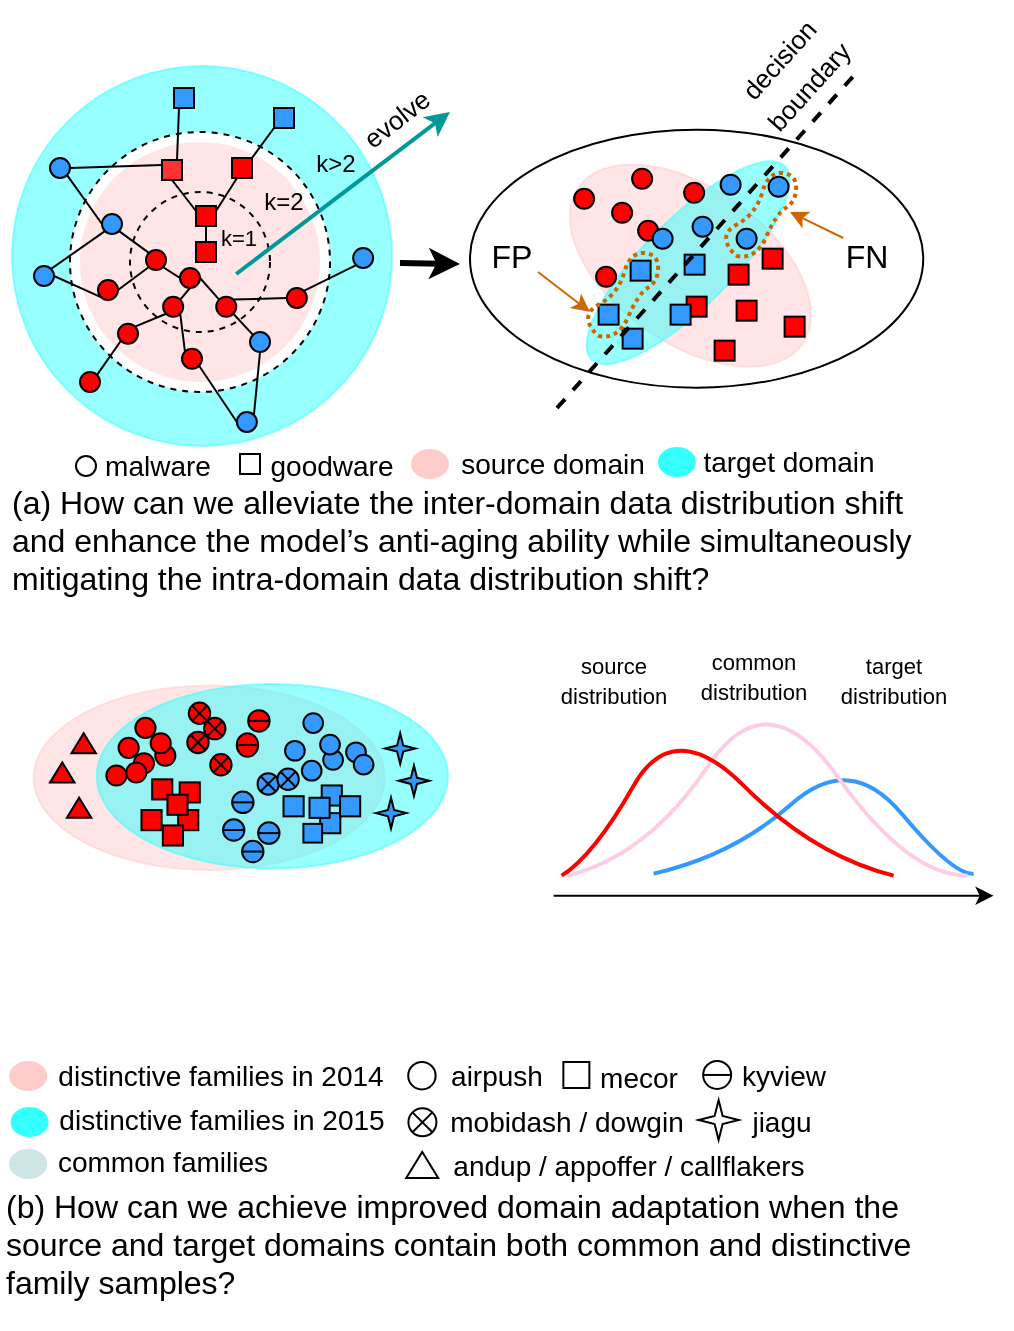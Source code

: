 <mxfile version="21.5.1" type="github">
  <diagram name="第 1 页" id="qlkqnO7MAIp1R2k0885a">
    <mxGraphModel dx="724" dy="1572" grid="1" gridSize="10" guides="1" tooltips="1" connect="1" arrows="1" fold="1" page="1" pageScale="1" pageWidth="827" pageHeight="1169" math="0" shadow="0">
      <root>
        <mxCell id="0" />
        <mxCell id="1" parent="0" />
        <mxCell id="eG3XNhc0GyIVp2HXuExT-3" value="" style="ellipse;whiteSpace=wrap;html=1;fontColor=#000000;fillColor=none;" vertex="1" parent="1">
          <mxGeometry x="450" y="-961.17" width="226.62" height="129" as="geometry" />
        </mxCell>
        <mxCell id="eG3XNhc0GyIVp2HXuExT-4" value="" style="ellipse;whiteSpace=wrap;html=1;strokeColor=#FFCCCC;fillColor=#FFCCCC;rotation=-145;gradientColor=none;textOpacity=50;opacity=50;" vertex="1" parent="1">
          <mxGeometry x="491.81" y="-932.17" width="136.75" height="78" as="geometry" />
        </mxCell>
        <mxCell id="eG3XNhc0GyIVp2HXuExT-5" value="" style="ellipse;whiteSpace=wrap;html=1;strokeColor=#33FFFF;fillColor=#33FFFF;rotation=-45;gradientColor=none;textOpacity=50;opacity=50;" vertex="1" parent="1">
          <mxGeometry x="490.68" y="-916.56" width="136.75" height="43.79" as="geometry" />
        </mxCell>
        <mxCell id="eG3XNhc0GyIVp2HXuExT-6" value="" style="ellipse;whiteSpace=wrap;html=1;aspect=fixed;strokeColor=#33FFFF;fillColor=#33FFFF;opacity=50;" vertex="1" parent="1">
          <mxGeometry x="221" y="-993" width="190" height="190" as="geometry" />
        </mxCell>
        <mxCell id="eG3XNhc0GyIVp2HXuExT-7" value="" style="ellipse;whiteSpace=wrap;html=1;aspect=fixed;strokeColor=#000000;fillColor=#FFFFFF;dashed=1;" vertex="1" parent="1">
          <mxGeometry x="250" y="-960" width="130" height="130" as="geometry" />
        </mxCell>
        <mxCell id="eG3XNhc0GyIVp2HXuExT-8" value="" style="ellipse;whiteSpace=wrap;html=1;aspect=fixed;strokeColor=none;fillColor=#FFCCCC;dashed=1;opacity=50;" vertex="1" parent="1">
          <mxGeometry x="255" y="-955" width="120" height="120" as="geometry" />
        </mxCell>
        <mxCell id="eG3XNhc0GyIVp2HXuExT-9" value="" style="ellipse;whiteSpace=wrap;html=1;aspect=fixed;strokeColor=#000000;fillColor=none;dashed=1;" vertex="1" parent="1">
          <mxGeometry x="280" y="-930" width="70" height="70" as="geometry" />
        </mxCell>
        <mxCell id="eG3XNhc0GyIVp2HXuExT-10" style="rounded=0;orthogonalLoop=1;jettySize=auto;html=1;exitX=0.5;exitY=1;exitDx=0;exitDy=0;entryX=1;entryY=0;entryDx=0;entryDy=0;endArrow=none;endFill=0;" edge="1" parent="1" source="eG3XNhc0GyIVp2HXuExT-11" target="eG3XNhc0GyIVp2HXuExT-15">
          <mxGeometry relative="1" as="geometry" />
        </mxCell>
        <mxCell id="eG3XNhc0GyIVp2HXuExT-11" value="" style="ellipse;whiteSpace=wrap;html=1;aspect=fixed;strokeColor=#000000;fillColor=#FF0000;" vertex="1" parent="1">
          <mxGeometry x="305" y="-892" width="10" height="10" as="geometry" />
        </mxCell>
        <mxCell id="eG3XNhc0GyIVp2HXuExT-12" value="" style="endArrow=classic;html=1;rounded=0;strokeWidth=3;" edge="1" parent="1">
          <mxGeometry width="50" height="50" relative="1" as="geometry">
            <mxPoint x="415" y="-894.5" as="sourcePoint" />
            <mxPoint x="445" y="-894" as="targetPoint" />
          </mxGeometry>
        </mxCell>
        <mxCell id="eG3XNhc0GyIVp2HXuExT-13" style="rounded=0;orthogonalLoop=1;jettySize=auto;html=1;exitX=0;exitY=0;exitDx=0;exitDy=0;entryX=1;entryY=0.5;entryDx=0;entryDy=0;endArrow=none;endFill=0;" edge="1" parent="1" source="eG3XNhc0GyIVp2HXuExT-14" target="eG3XNhc0GyIVp2HXuExT-11">
          <mxGeometry relative="1" as="geometry" />
        </mxCell>
        <mxCell id="eG3XNhc0GyIVp2HXuExT-14" value="" style="ellipse;whiteSpace=wrap;html=1;aspect=fixed;strokeColor=#000000;fillColor=#FF0000;" vertex="1" parent="1">
          <mxGeometry x="323.12" y="-877.67" width="10" height="10" as="geometry" />
        </mxCell>
        <mxCell id="eG3XNhc0GyIVp2HXuExT-15" value="" style="ellipse;whiteSpace=wrap;html=1;aspect=fixed;strokeColor=#000000;fillColor=#FF0000;" vertex="1" parent="1">
          <mxGeometry x="296.58" y="-877.67" width="10" height="10" as="geometry" />
        </mxCell>
        <mxCell id="eG3XNhc0GyIVp2HXuExT-16" style="edgeStyle=none;rounded=0;orthogonalLoop=1;jettySize=auto;html=1;exitX=1;exitY=1;exitDx=0;exitDy=0;entryX=0;entryY=0.5;entryDx=0;entryDy=0;strokeColor=#000000;strokeWidth=1;endArrow=none;endFill=0;" edge="1" parent="1" source="eG3XNhc0GyIVp2HXuExT-17" target="eG3XNhc0GyIVp2HXuExT-11">
          <mxGeometry relative="1" as="geometry" />
        </mxCell>
        <mxCell id="eG3XNhc0GyIVp2HXuExT-17" value="" style="ellipse;whiteSpace=wrap;html=1;aspect=fixed;strokeColor=#000000;fillColor=#FF0000;" vertex="1" parent="1">
          <mxGeometry x="288" y="-901" width="10" height="10" as="geometry" />
        </mxCell>
        <mxCell id="eG3XNhc0GyIVp2HXuExT-18" style="edgeStyle=none;rounded=0;orthogonalLoop=1;jettySize=auto;html=1;exitX=1;exitY=0.5;exitDx=0;exitDy=0;entryX=0;entryY=1;entryDx=0;entryDy=0;strokeColor=#000000;strokeWidth=1;startArrow=none;startFill=0;endArrow=none;endFill=0;" edge="1" parent="1" source="eG3XNhc0GyIVp2HXuExT-19" target="eG3XNhc0GyIVp2HXuExT-17">
          <mxGeometry relative="1" as="geometry" />
        </mxCell>
        <mxCell id="eG3XNhc0GyIVp2HXuExT-19" value="" style="ellipse;whiteSpace=wrap;html=1;aspect=fixed;strokeColor=#000000;fillColor=#FF0000;" vertex="1" parent="1">
          <mxGeometry x="264" y="-886" width="10" height="10" as="geometry" />
        </mxCell>
        <mxCell id="eG3XNhc0GyIVp2HXuExT-20" style="edgeStyle=none;rounded=0;orthogonalLoop=1;jettySize=auto;html=1;exitX=0;exitY=0;exitDx=0;exitDy=0;entryX=1;entryY=1;entryDx=0;entryDy=0;endArrow=none;endFill=0;" edge="1" parent="1" source="eG3XNhc0GyIVp2HXuExT-21" target="eG3XNhc0GyIVp2HXuExT-15">
          <mxGeometry relative="1" as="geometry" />
        </mxCell>
        <mxCell id="eG3XNhc0GyIVp2HXuExT-21" value="" style="ellipse;whiteSpace=wrap;html=1;aspect=fixed;strokeColor=#000000;fillColor=#FF0000;" vertex="1" parent="1">
          <mxGeometry x="306" y="-851.67" width="10" height="10" as="geometry" />
        </mxCell>
        <mxCell id="eG3XNhc0GyIVp2HXuExT-22" style="edgeStyle=none;rounded=0;orthogonalLoop=1;jettySize=auto;html=1;exitX=1;exitY=0;exitDx=0;exitDy=0;entryX=0;entryY=1;entryDx=0;entryDy=0;endArrow=none;endFill=0;" edge="1" parent="1" source="eG3XNhc0GyIVp2HXuExT-23" target="eG3XNhc0GyIVp2HXuExT-15">
          <mxGeometry relative="1" as="geometry" />
        </mxCell>
        <mxCell id="eG3XNhc0GyIVp2HXuExT-23" value="" style="ellipse;whiteSpace=wrap;html=1;aspect=fixed;strokeColor=#000000;fillColor=#FF0000;" vertex="1" parent="1">
          <mxGeometry x="274" y="-864.17" width="10" height="10" as="geometry" />
        </mxCell>
        <mxCell id="eG3XNhc0GyIVp2HXuExT-24" style="edgeStyle=none;rounded=0;orthogonalLoop=1;jettySize=auto;html=1;exitX=0;exitY=0;exitDx=0;exitDy=0;entryX=1;entryY=1;entryDx=0;entryDy=0;endArrow=none;endFill=0;" edge="1" parent="1" source="eG3XNhc0GyIVp2HXuExT-25" target="eG3XNhc0GyIVp2HXuExT-14">
          <mxGeometry relative="1" as="geometry" />
        </mxCell>
        <mxCell id="eG3XNhc0GyIVp2HXuExT-25" value="" style="ellipse;whiteSpace=wrap;html=1;aspect=fixed;strokeColor=#000000;fillColor=#3399FF;" vertex="1" parent="1">
          <mxGeometry x="340" y="-860" width="10" height="10" as="geometry" />
        </mxCell>
        <mxCell id="eG3XNhc0GyIVp2HXuExT-26" style="edgeStyle=none;rounded=0;orthogonalLoop=1;jettySize=auto;html=1;exitX=0;exitY=0.5;exitDx=0;exitDy=0;entryX=1;entryY=0;entryDx=0;entryDy=0;endArrow=none;endFill=0;" edge="1" parent="1" source="eG3XNhc0GyIVp2HXuExT-28" target="eG3XNhc0GyIVp2HXuExT-14">
          <mxGeometry relative="1" as="geometry" />
        </mxCell>
        <mxCell id="eG3XNhc0GyIVp2HXuExT-27" style="edgeStyle=none;rounded=0;orthogonalLoop=1;jettySize=auto;html=1;exitX=1;exitY=0;exitDx=0;exitDy=0;entryX=0;entryY=1;entryDx=0;entryDy=0;strokeColor=#000000;strokeWidth=1;endArrow=none;endFill=0;" edge="1" parent="1" source="eG3XNhc0GyIVp2HXuExT-28" target="eG3XNhc0GyIVp2HXuExT-49">
          <mxGeometry relative="1" as="geometry" />
        </mxCell>
        <mxCell id="eG3XNhc0GyIVp2HXuExT-28" value="" style="ellipse;whiteSpace=wrap;html=1;aspect=fixed;strokeColor=#000000;fillColor=#FF0000;" vertex="1" parent="1">
          <mxGeometry x="358.43" y="-882" width="10" height="10" as="geometry" />
        </mxCell>
        <mxCell id="eG3XNhc0GyIVp2HXuExT-29" style="edgeStyle=none;rounded=0;orthogonalLoop=1;jettySize=auto;html=1;exitX=1;exitY=1;exitDx=0;exitDy=0;entryX=0;entryY=0;entryDx=0;entryDy=0;strokeColor=#000000;strokeWidth=1;startArrow=none;startFill=0;endArrow=none;endFill=0;" edge="1" parent="1" source="eG3XNhc0GyIVp2HXuExT-30" target="eG3XNhc0GyIVp2HXuExT-17">
          <mxGeometry relative="1" as="geometry" />
        </mxCell>
        <mxCell id="eG3XNhc0GyIVp2HXuExT-30" value="" style="ellipse;whiteSpace=wrap;html=1;aspect=fixed;strokeColor=#000000;fillColor=#3399FF;" vertex="1" parent="1">
          <mxGeometry x="266" y="-919" width="10" height="10" as="geometry" />
        </mxCell>
        <mxCell id="eG3XNhc0GyIVp2HXuExT-31" style="edgeStyle=none;rounded=0;orthogonalLoop=1;jettySize=auto;html=1;exitX=1;exitY=0.5;exitDx=0;exitDy=0;entryX=0;entryY=0.25;entryDx=0;entryDy=0;strokeColor=#000000;strokeWidth=1;endArrow=none;endFill=0;" edge="1" parent="1" source="eG3XNhc0GyIVp2HXuExT-33" target="eG3XNhc0GyIVp2HXuExT-38">
          <mxGeometry relative="1" as="geometry" />
        </mxCell>
        <mxCell id="eG3XNhc0GyIVp2HXuExT-32" style="edgeStyle=none;rounded=0;orthogonalLoop=1;jettySize=auto;html=1;exitX=1;exitY=1;exitDx=0;exitDy=0;entryX=0;entryY=0.5;entryDx=0;entryDy=0;strokeColor=#000000;strokeWidth=1;endArrow=none;endFill=0;" edge="1" parent="1" source="eG3XNhc0GyIVp2HXuExT-33" target="eG3XNhc0GyIVp2HXuExT-30">
          <mxGeometry relative="1" as="geometry" />
        </mxCell>
        <mxCell id="eG3XNhc0GyIVp2HXuExT-33" value="" style="ellipse;whiteSpace=wrap;html=1;aspect=fixed;strokeColor=#000000;fillColor=#3399FF;" vertex="1" parent="1">
          <mxGeometry x="240" y="-947" width="10" height="10" as="geometry" />
        </mxCell>
        <mxCell id="eG3XNhc0GyIVp2HXuExT-34" value="" style="whiteSpace=wrap;html=1;aspect=fixed;strokeColor=#000000;fillColor=#FF0000;" vertex="1" parent="1">
          <mxGeometry x="313" y="-923" width="10" height="10" as="geometry" />
        </mxCell>
        <mxCell id="eG3XNhc0GyIVp2HXuExT-35" style="edgeStyle=none;rounded=0;orthogonalLoop=1;jettySize=auto;html=1;exitX=0.25;exitY=1;exitDx=0;exitDy=0;entryX=1;entryY=0.25;entryDx=0;entryDy=0;strokeColor=#000000;strokeWidth=1;endArrow=none;endFill=0;" edge="1" parent="1" source="eG3XNhc0GyIVp2HXuExT-36" target="eG3XNhc0GyIVp2HXuExT-34">
          <mxGeometry relative="1" as="geometry" />
        </mxCell>
        <mxCell id="eG3XNhc0GyIVp2HXuExT-36" value="" style="whiteSpace=wrap;html=1;aspect=fixed;strokeColor=#000000;fillColor=#FF0000;" vertex="1" parent="1">
          <mxGeometry x="331" y="-947" width="10" height="10" as="geometry" />
        </mxCell>
        <mxCell id="eG3XNhc0GyIVp2HXuExT-37" style="edgeStyle=none;rounded=0;orthogonalLoop=1;jettySize=auto;html=1;exitX=0.5;exitY=1;exitDx=0;exitDy=0;entryX=0;entryY=0.25;entryDx=0;entryDy=0;strokeColor=#000000;strokeWidth=1;endArrow=none;endFill=0;" edge="1" parent="1" source="eG3XNhc0GyIVp2HXuExT-38" target="eG3XNhc0GyIVp2HXuExT-34">
          <mxGeometry relative="1" as="geometry" />
        </mxCell>
        <mxCell id="eG3XNhc0GyIVp2HXuExT-38" value="" style="whiteSpace=wrap;html=1;aspect=fixed;strokeColor=#000000;fillColor=#FF3333;" vertex="1" parent="1">
          <mxGeometry x="296" y="-946" width="10" height="10" as="geometry" />
        </mxCell>
        <mxCell id="eG3XNhc0GyIVp2HXuExT-39" style="edgeStyle=none;rounded=0;orthogonalLoop=1;jettySize=auto;html=1;exitX=0.25;exitY=1;exitDx=0;exitDy=0;entryX=0.75;entryY=0;entryDx=0;entryDy=0;strokeColor=#000000;strokeWidth=1;endArrow=none;endFill=0;" edge="1" parent="1" source="eG3XNhc0GyIVp2HXuExT-40" target="eG3XNhc0GyIVp2HXuExT-38">
          <mxGeometry relative="1" as="geometry" />
        </mxCell>
        <mxCell id="eG3XNhc0GyIVp2HXuExT-40" value="" style="whiteSpace=wrap;html=1;aspect=fixed;strokeColor=#000000;fillColor=#3399FF;" vertex="1" parent="1">
          <mxGeometry x="302" y="-982" width="10" height="10" as="geometry" />
        </mxCell>
        <mxCell id="eG3XNhc0GyIVp2HXuExT-41" style="edgeStyle=none;rounded=0;orthogonalLoop=1;jettySize=auto;html=1;exitX=0;exitY=1;exitDx=0;exitDy=0;entryX=1;entryY=0;entryDx=0;entryDy=0;strokeColor=#000000;strokeWidth=1;endArrow=none;endFill=0;" edge="1" parent="1" source="eG3XNhc0GyIVp2HXuExT-42" target="eG3XNhc0GyIVp2HXuExT-36">
          <mxGeometry relative="1" as="geometry" />
        </mxCell>
        <mxCell id="eG3XNhc0GyIVp2HXuExT-42" value="" style="whiteSpace=wrap;html=1;aspect=fixed;strokeColor=#000000;fillColor=#3399FF;" vertex="1" parent="1">
          <mxGeometry x="352" y="-972" width="10" height="10" as="geometry" />
        </mxCell>
        <mxCell id="eG3XNhc0GyIVp2HXuExT-43" style="edgeStyle=none;rounded=0;orthogonalLoop=1;jettySize=auto;html=1;exitX=1;exitY=0.5;exitDx=0;exitDy=0;entryX=0;entryY=1;entryDx=0;entryDy=0;strokeColor=#000000;strokeWidth=1;endArrow=none;endFill=0;" edge="1" parent="1" source="eG3XNhc0GyIVp2HXuExT-45" target="eG3XNhc0GyIVp2HXuExT-19">
          <mxGeometry relative="1" as="geometry" />
        </mxCell>
        <mxCell id="eG3XNhc0GyIVp2HXuExT-44" style="edgeStyle=none;rounded=0;orthogonalLoop=1;jettySize=auto;html=1;exitX=1;exitY=0;exitDx=0;exitDy=0;entryX=0;entryY=1;entryDx=0;entryDy=0;strokeColor=#000000;strokeWidth=1;endArrow=none;endFill=0;" edge="1" parent="1" source="eG3XNhc0GyIVp2HXuExT-45" target="eG3XNhc0GyIVp2HXuExT-30">
          <mxGeometry relative="1" as="geometry" />
        </mxCell>
        <mxCell id="eG3XNhc0GyIVp2HXuExT-45" value="" style="ellipse;whiteSpace=wrap;html=1;aspect=fixed;strokeColor=#000000;fillColor=#3399FF;" vertex="1" parent="1">
          <mxGeometry x="232" y="-893" width="10" height="10" as="geometry" />
        </mxCell>
        <mxCell id="eG3XNhc0GyIVp2HXuExT-46" style="edgeStyle=none;rounded=0;orthogonalLoop=1;jettySize=auto;html=1;exitX=1;exitY=0;exitDx=0;exitDy=0;entryX=0.5;entryY=1;entryDx=0;entryDy=0;strokeColor=#000000;strokeWidth=1;endArrow=none;endFill=0;" edge="1" parent="1" source="eG3XNhc0GyIVp2HXuExT-48" target="eG3XNhc0GyIVp2HXuExT-25">
          <mxGeometry relative="1" as="geometry" />
        </mxCell>
        <mxCell id="eG3XNhc0GyIVp2HXuExT-47" style="edgeStyle=none;rounded=0;orthogonalLoop=1;jettySize=auto;html=1;exitX=0;exitY=0.5;exitDx=0;exitDy=0;entryX=1;entryY=1;entryDx=0;entryDy=0;strokeColor=#000000;strokeWidth=1;endArrow=none;endFill=0;" edge="1" parent="1" source="eG3XNhc0GyIVp2HXuExT-48" target="eG3XNhc0GyIVp2HXuExT-21">
          <mxGeometry relative="1" as="geometry" />
        </mxCell>
        <mxCell id="eG3XNhc0GyIVp2HXuExT-48" value="" style="ellipse;whiteSpace=wrap;html=1;aspect=fixed;strokeColor=#000000;fillColor=#3399FF;" vertex="1" parent="1">
          <mxGeometry x="333.43" y="-820" width="10" height="10" as="geometry" />
        </mxCell>
        <mxCell id="eG3XNhc0GyIVp2HXuExT-49" value="" style="ellipse;whiteSpace=wrap;html=1;aspect=fixed;strokeColor=#000000;fillColor=#3399FF;" vertex="1" parent="1">
          <mxGeometry x="391.58" y="-902" width="10" height="10" as="geometry" />
        </mxCell>
        <mxCell id="eG3XNhc0GyIVp2HXuExT-50" style="edgeStyle=none;rounded=0;orthogonalLoop=1;jettySize=auto;html=1;exitX=1;exitY=0;exitDx=0;exitDy=0;entryX=0;entryY=1;entryDx=0;entryDy=0;strokeColor=#000000;strokeWidth=1;startArrow=none;startFill=0;endArrow=none;endFill=0;" edge="1" parent="1" source="eG3XNhc0GyIVp2HXuExT-51" target="eG3XNhc0GyIVp2HXuExT-23">
          <mxGeometry relative="1" as="geometry" />
        </mxCell>
        <mxCell id="eG3XNhc0GyIVp2HXuExT-51" value="" style="ellipse;whiteSpace=wrap;html=1;aspect=fixed;strokeColor=#000000;fillColor=#FF0000;" vertex="1" parent="1">
          <mxGeometry x="255" y="-840" width="10" height="10" as="geometry" />
        </mxCell>
        <mxCell id="eG3XNhc0GyIVp2HXuExT-52" value="" style="endArrow=classic;html=1;rounded=0;strokeWidth=2;strokeColor=#009999;" edge="1" parent="1">
          <mxGeometry width="50" height="50" relative="1" as="geometry">
            <mxPoint x="333.09" y="-889" as="sourcePoint" />
            <mxPoint x="440" y="-970" as="targetPoint" />
          </mxGeometry>
        </mxCell>
        <mxCell id="eG3XNhc0GyIVp2HXuExT-53" value="&lt;font style=&quot;font-size: 13px;&quot;&gt;evolve&lt;/font&gt;" style="text;html=1;strokeColor=none;fillColor=none;align=center;verticalAlign=middle;whiteSpace=wrap;rounded=0;fontSize=16;rotation=322;" vertex="1" parent="1">
          <mxGeometry x="392.43" y="-977.38" width="41.47" height="18.76" as="geometry" />
        </mxCell>
        <mxCell id="eG3XNhc0GyIVp2HXuExT-54" value="&lt;font style=&quot;font-size: 13px;&quot;&gt;decision boundary&lt;/font&gt;" style="text;html=1;strokeColor=none;fillColor=none;align=center;verticalAlign=middle;whiteSpace=wrap;rounded=0;fontSize=16;rotation=312;" vertex="1" parent="1">
          <mxGeometry x="580.71" y="-1008.84" width="60" height="37" as="geometry" />
        </mxCell>
        <mxCell id="eG3XNhc0GyIVp2HXuExT-55" value="" style="ellipse;whiteSpace=wrap;html=1;aspect=fixed;strokeColor=#000000;fontSize=16;fillColor=#FFFFFF;gradientColor=none;rotation=-90;container=0;" vertex="1" parent="1">
          <mxGeometry x="419.11" y="-495" width="13.696" height="13.696" as="geometry" />
        </mxCell>
        <mxCell id="eG3XNhc0GyIVp2HXuExT-56" value="" style="ellipse;whiteSpace=wrap;html=1;aspect=fixed;strokeColor=#000000;fillColor=#FFFFFF;" vertex="1" parent="1">
          <mxGeometry x="253" y="-798" width="10" height="10" as="geometry" />
        </mxCell>
        <mxCell id="eG3XNhc0GyIVp2HXuExT-57" value="&lt;span style=&quot;font-size: 14px;&quot;&gt;malware&lt;/span&gt;" style="text;html=1;strokeColor=none;fillColor=none;align=center;verticalAlign=middle;whiteSpace=wrap;rounded=0;fontSize=16;" vertex="1" parent="1">
          <mxGeometry x="261" y="-809" width="66" height="30" as="geometry" />
        </mxCell>
        <mxCell id="eG3XNhc0GyIVp2HXuExT-58" value="" style="whiteSpace=wrap;html=1;aspect=fixed;strokeColor=#000000;fillColor=#FFFFFF;" vertex="1" parent="1">
          <mxGeometry x="335" y="-799" width="10" height="10" as="geometry" />
        </mxCell>
        <mxCell id="eG3XNhc0GyIVp2HXuExT-59" value="&lt;span style=&quot;font-size: 14px;&quot;&gt;goodware&lt;/span&gt;" style="text;html=1;strokeColor=none;fillColor=none;align=center;verticalAlign=middle;whiteSpace=wrap;rounded=0;fontSize=16;" vertex="1" parent="1">
          <mxGeometry x="348" y="-809" width="66" height="30" as="geometry" />
        </mxCell>
        <mxCell id="eG3XNhc0GyIVp2HXuExT-60" value="" style="ellipse;whiteSpace=wrap;html=1;strokeColor=#FFFFFF;fontSize=14;fillColor=#FFCCCC;gradientColor=none;" vertex="1" parent="1">
          <mxGeometry x="420" y="-802" width="20" height="16" as="geometry" />
        </mxCell>
        <mxCell id="eG3XNhc0GyIVp2HXuExT-61" value="" style="ellipse;whiteSpace=wrap;html=1;strokeColor=#FFFFFF;fontSize=14;fillColor=#33FFFF;gradientColor=none;" vertex="1" parent="1">
          <mxGeometry x="543.46" y="-803" width="20" height="16" as="geometry" />
        </mxCell>
        <mxCell id="eG3XNhc0GyIVp2HXuExT-62" value="source domain" style="text;html=1;strokeColor=none;fillColor=none;align=center;verticalAlign=middle;whiteSpace=wrap;rounded=0;fontSize=14;" vertex="1" parent="1">
          <mxGeometry x="443.06" y="-803" width="97" height="18" as="geometry" />
        </mxCell>
        <mxCell id="eG3XNhc0GyIVp2HXuExT-63" value="target domain" style="text;html=1;strokeColor=none;fillColor=none;align=center;verticalAlign=middle;whiteSpace=wrap;rounded=0;fontSize=14;" vertex="1" parent="1">
          <mxGeometry x="564.46" y="-804" width="90.54" height="17" as="geometry" />
        </mxCell>
        <mxCell id="eG3XNhc0GyIVp2HXuExT-66" value="&lt;span style=&quot;font-size: 14px;&quot;&gt;airpush&lt;/span&gt;" style="text;html=1;strokeColor=none;fillColor=none;align=center;verticalAlign=middle;whiteSpace=wrap;rounded=0;fontSize=16;" vertex="1" parent="1">
          <mxGeometry x="437.19" y="-497" width="52.87" height="16.27" as="geometry" />
        </mxCell>
        <mxCell id="eG3XNhc0GyIVp2HXuExT-67" value="" style="ellipse;whiteSpace=wrap;html=1;strokeColor=#FFFFFF;fontSize=14;fillColor=#FFCCCC;gradientColor=none;" vertex="1" parent="1">
          <mxGeometry x="219.09" y="-496" width="20" height="16" as="geometry" />
        </mxCell>
        <mxCell id="eG3XNhc0GyIVp2HXuExT-68" value="" style="ellipse;whiteSpace=wrap;html=1;strokeColor=#FFFFFF;fontSize=14;fillColor=#33FFFF;gradientColor=none;" vertex="1" parent="1">
          <mxGeometry x="219.81" y="-473" width="20" height="16" as="geometry" />
        </mxCell>
        <mxCell id="eG3XNhc0GyIVp2HXuExT-69" value="distinctive families in 2015" style="text;html=1;strokeColor=none;fillColor=none;align=center;verticalAlign=middle;whiteSpace=wrap;rounded=0;fontSize=14;" vertex="1" parent="1">
          <mxGeometry x="241.68" y="-473" width="168.32" height="14" as="geometry" />
        </mxCell>
        <mxCell id="eG3XNhc0GyIVp2HXuExT-70" value="" style="verticalLabelPosition=bottom;verticalAlign=top;html=1;shape=mxgraph.basic.4_point_star_2;dx=0.8;strokeColor=#000000;fontSize=16;fillColor=#FFFFFF;gradientColor=none;rotation=-90;" vertex="1" parent="1">
          <mxGeometry x="564.31" y="-476" width="20" height="20" as="geometry" />
        </mxCell>
        <mxCell id="eG3XNhc0GyIVp2HXuExT-71" value="" style="verticalLabelPosition=bottom;verticalAlign=top;html=1;shape=mxgraph.basic.acute_triangle;dx=0.5;rotation=0;fillColor=#FFFFFF;" vertex="1" parent="1">
          <mxGeometry x="418.11" y="-450" width="16" height="13" as="geometry" />
        </mxCell>
        <mxCell id="eG3XNhc0GyIVp2HXuExT-72" style="edgeStyle=none;rounded=0;orthogonalLoop=1;jettySize=auto;html=1;exitX=1;exitY=1;exitDx=0;exitDy=0;strokeColor=#CC6600;strokeWidth=1;endArrow=classic;endFill=1;" edge="1" parent="1" source="eG3XNhc0GyIVp2HXuExT-73">
          <mxGeometry relative="1" as="geometry">
            <mxPoint x="510" y="-870" as="targetPoint" />
          </mxGeometry>
        </mxCell>
        <mxCell id="eG3XNhc0GyIVp2HXuExT-73" value="FP" style="text;html=1;strokeColor=none;fillColor=none;align=center;verticalAlign=middle;whiteSpace=wrap;rounded=0;fontSize=16;rotation=0;" vertex="1" parent="1">
          <mxGeometry x="457.68" y="-905.67" width="26.32" height="15.67" as="geometry" />
        </mxCell>
        <mxCell id="eG3XNhc0GyIVp2HXuExT-74" style="edgeStyle=none;rounded=0;orthogonalLoop=1;jettySize=auto;html=1;exitX=0;exitY=0;exitDx=0;exitDy=0;strokeColor=#CC6600;strokeWidth=1;endArrow=classic;endFill=1;" edge="1" parent="1" source="eG3XNhc0GyIVp2HXuExT-75">
          <mxGeometry relative="1" as="geometry">
            <mxPoint x="610" y="-920" as="targetPoint" />
          </mxGeometry>
        </mxCell>
        <mxCell id="eG3XNhc0GyIVp2HXuExT-75" value="FN" style="text;html=1;strokeColor=none;fillColor=none;align=center;verticalAlign=middle;whiteSpace=wrap;rounded=0;fontSize=16;rotation=0;" vertex="1" parent="1">
          <mxGeometry x="636.62" y="-907" width="23.38" height="17" as="geometry" />
        </mxCell>
        <mxCell id="eG3XNhc0GyIVp2HXuExT-76" value="" style="ellipse;whiteSpace=wrap;html=1;aspect=fixed;strokeColor=#000000;fillColor=#FF0000;" vertex="1" parent="1">
          <mxGeometry x="513.06" y="-892.67" width="10" height="10" as="geometry" />
        </mxCell>
        <mxCell id="eG3XNhc0GyIVp2HXuExT-77" value="" style="whiteSpace=wrap;html=1;aspect=fixed;strokeColor=#000000;fillColor=#FF0000;" vertex="1" parent="1">
          <mxGeometry x="583.31" y="-875.67" width="10" height="10" as="geometry" />
        </mxCell>
        <mxCell id="eG3XNhc0GyIVp2HXuExT-78" value="" style="ellipse;whiteSpace=wrap;html=1;aspect=fixed;strokeColor=#000000;fillColor=#3399FF;" vertex="1" parent="1">
          <mxGeometry x="575.31" y="-938.67" width="10" height="10" as="geometry" />
        </mxCell>
        <mxCell id="eG3XNhc0GyIVp2HXuExT-79" value="" style="whiteSpace=wrap;html=1;aspect=fixed;strokeColor=#000000;fillColor=#3399FF;" vertex="1" parent="1">
          <mxGeometry x="526.31" y="-861.67" width="10" height="10" as="geometry" />
        </mxCell>
        <mxCell id="eG3XNhc0GyIVp2HXuExT-80" value="" style="ellipse;whiteSpace=wrap;html=1;aspect=fixed;strokeColor=#000000;fillColor=#FF0000;" vertex="1" parent="1">
          <mxGeometry x="531.06" y="-941.67" width="10" height="10" as="geometry" />
        </mxCell>
        <mxCell id="eG3XNhc0GyIVp2HXuExT-81" value="" style="ellipse;whiteSpace=wrap;html=1;aspect=fixed;strokeColor=#000000;fillColor=#FF0000;" vertex="1" parent="1">
          <mxGeometry x="502.06" y="-931.67" width="10" height="10" as="geometry" />
        </mxCell>
        <mxCell id="eG3XNhc0GyIVp2HXuExT-82" value="" style="ellipse;whiteSpace=wrap;html=1;aspect=fixed;strokeColor=#000000;fillColor=#FF0000;" vertex="1" parent="1">
          <mxGeometry x="534.06" y="-915.67" width="10" height="10" as="geometry" />
        </mxCell>
        <mxCell id="eG3XNhc0GyIVp2HXuExT-83" value="" style="ellipse;whiteSpace=wrap;html=1;aspect=fixed;strokeColor=#000000;fillColor=#FF0000;" vertex="1" parent="1">
          <mxGeometry x="521.06" y="-924.67" width="10" height="10" as="geometry" />
        </mxCell>
        <mxCell id="eG3XNhc0GyIVp2HXuExT-84" value="" style="whiteSpace=wrap;html=1;aspect=fixed;strokeColor=#000000;fillColor=#FF0000;" vertex="1" parent="1">
          <mxGeometry x="607.31" y="-867.67" width="10" height="10" as="geometry" />
        </mxCell>
        <mxCell id="eG3XNhc0GyIVp2HXuExT-85" value="" style="whiteSpace=wrap;html=1;aspect=fixed;strokeColor=#000000;fillColor=#FF0000;" vertex="1" parent="1">
          <mxGeometry x="579.31" y="-893.67" width="10" height="10" as="geometry" />
        </mxCell>
        <mxCell id="eG3XNhc0GyIVp2HXuExT-86" value="" style="whiteSpace=wrap;html=1;aspect=fixed;strokeColor=#000000;fillColor=#FF0000;direction=south;" vertex="1" parent="1">
          <mxGeometry x="572.31" y="-855.67" width="10" height="10" as="geometry" />
        </mxCell>
        <mxCell id="eG3XNhc0GyIVp2HXuExT-87" value="" style="whiteSpace=wrap;html=1;aspect=fixed;strokeColor=#000000;fillColor=#FF0000;" vertex="1" parent="1">
          <mxGeometry x="558.31" y="-877.67" width="10" height="10" as="geometry" />
        </mxCell>
        <mxCell id="eG3XNhc0GyIVp2HXuExT-88" value="" style="whiteSpace=wrap;html=1;aspect=fixed;strokeColor=#000000;fillColor=#3399FF;" vertex="1" parent="1">
          <mxGeometry x="550.31" y="-873.67" width="10" height="10" as="geometry" />
        </mxCell>
        <mxCell id="eG3XNhc0GyIVp2HXuExT-89" value="" style="whiteSpace=wrap;html=1;aspect=fixed;strokeColor=#000000;fillColor=#3399FF;" vertex="1" parent="1">
          <mxGeometry x="530.31" y="-895.67" width="10" height="10" as="geometry" />
        </mxCell>
        <mxCell id="eG3XNhc0GyIVp2HXuExT-90" value="" style="whiteSpace=wrap;html=1;aspect=fixed;strokeColor=#000000;fillColor=#3399FF;" vertex="1" parent="1">
          <mxGeometry x="557.31" y="-898.67" width="10" height="10" as="geometry" />
        </mxCell>
        <mxCell id="eG3XNhc0GyIVp2HXuExT-91" value="" style="ellipse;whiteSpace=wrap;html=1;aspect=fixed;strokeColor=#000000;fillColor=#3399FF;" vertex="1" parent="1">
          <mxGeometry x="599.31" y="-937.67" width="10" height="10" as="geometry" />
        </mxCell>
        <mxCell id="eG3XNhc0GyIVp2HXuExT-92" value="" style="ellipse;whiteSpace=wrap;html=1;aspect=fixed;strokeColor=#000000;fillColor=#3399FF;" vertex="1" parent="1">
          <mxGeometry x="541.31" y="-911.67" width="10" height="10" as="geometry" />
        </mxCell>
        <mxCell id="eG3XNhc0GyIVp2HXuExT-93" value="" style="ellipse;whiteSpace=wrap;html=1;aspect=fixed;strokeColor=#000000;fillColor=#3399FF;" vertex="1" parent="1">
          <mxGeometry x="561.31" y="-917.67" width="10" height="10" as="geometry" />
        </mxCell>
        <mxCell id="eG3XNhc0GyIVp2HXuExT-94" value="" style="ellipse;whiteSpace=wrap;html=1;aspect=fixed;strokeColor=#000000;fillColor=#3399FF;" vertex="1" parent="1">
          <mxGeometry x="583.31" y="-911.67" width="10" height="10" as="geometry" />
        </mxCell>
        <mxCell id="eG3XNhc0GyIVp2HXuExT-95" value="" style="whiteSpace=wrap;html=1;aspect=fixed;strokeColor=#000000;fillColor=#3399FF;" vertex="1" parent="1">
          <mxGeometry x="514.31" y="-873.67" width="10" height="10" as="geometry" />
        </mxCell>
        <mxCell id="eG3XNhc0GyIVp2HXuExT-96" value="" style="ellipse;whiteSpace=wrap;html=1;aspect=fixed;strokeColor=#000000;fillColor=#FF0000;" vertex="1" parent="1">
          <mxGeometry x="557.06" y="-934.67" width="10" height="10" as="geometry" />
        </mxCell>
        <mxCell id="eG3XNhc0GyIVp2HXuExT-97" value="" style="whiteSpace=wrap;html=1;aspect=fixed;strokeColor=#000000;fillColor=#FF0000;" vertex="1" parent="1">
          <mxGeometry x="596.31" y="-901.67" width="10" height="10" as="geometry" />
        </mxCell>
        <mxCell id="eG3XNhc0GyIVp2HXuExT-98" value="" style="endArrow=none;dashed=1;html=1;rounded=0;fontColor=#000000;startArrow=none;strokeWidth=2;" edge="1" parent="1">
          <mxGeometry width="50" height="50" relative="1" as="geometry">
            <mxPoint x="493.49" y="-822" as="sourcePoint" />
            <mxPoint x="643.49" y="-990" as="targetPoint" />
          </mxGeometry>
        </mxCell>
        <mxCell id="eG3XNhc0GyIVp2HXuExT-99" value="" style="curved=1;endArrow=none;html=1;rounded=0;endFill=0;strokeWidth=2;strokeColor=#CC6600;dashed=1;dashPattern=1 1;" edge="1" parent="1">
          <mxGeometry width="50" height="50" relative="1" as="geometry">
            <mxPoint x="583.06" y="-898" as="sourcePoint" />
            <mxPoint x="583.06" y="-898" as="targetPoint" />
            <Array as="points">
              <mxPoint x="593.06" y="-896" />
              <mxPoint x="603.06" y="-919" />
              <mxPoint x="613.06" y="-925.33" />
              <mxPoint x="613.06" y="-939" />
              <mxPoint x="599" y="-940" />
              <mxPoint x="593.06" y="-919" />
              <mxPoint x="573.06" y="-908" />
            </Array>
          </mxGeometry>
        </mxCell>
        <mxCell id="eG3XNhc0GyIVp2HXuExT-100" value="" style="curved=1;endArrow=none;html=1;rounded=0;endFill=0;strokeWidth=2;strokeColor=#CC6600;dashed=1;dashPattern=1 1;" edge="1" parent="1">
          <mxGeometry width="50" height="50" relative="1" as="geometry">
            <mxPoint x="514.06" y="-858" as="sourcePoint" />
            <mxPoint x="514.06" y="-858" as="targetPoint" />
            <Array as="points">
              <mxPoint x="524.06" y="-856" />
              <mxPoint x="534.06" y="-879" />
              <mxPoint x="544.06" y="-885.33" />
              <mxPoint x="544.06" y="-899" />
              <mxPoint x="530" y="-900" />
              <mxPoint x="524.06" y="-879" />
              <mxPoint x="504.06" y="-868" />
            </Array>
          </mxGeometry>
        </mxCell>
        <mxCell id="eG3XNhc0GyIVp2HXuExT-115" value="&lt;span style=&quot;font-size: 14px;&quot;&gt;mecor&lt;/span&gt;" style="text;html=1;strokeColor=none;fillColor=none;align=center;verticalAlign=middle;whiteSpace=wrap;rounded=0;fontSize=16;" vertex="1" parent="1">
          <mxGeometry x="511.31" y="-498" width="46.75" height="20" as="geometry" />
        </mxCell>
        <mxCell id="eG3XNhc0GyIVp2HXuExT-116" value="" style="whiteSpace=wrap;html=1;aspect=fixed;strokeColor=#000000;fontSize=16;fillColor=#FFFFFF;gradientColor=none;rotation=0;" vertex="1" parent="1">
          <mxGeometry x="496.68" y="-495" width="13" height="13" as="geometry" />
        </mxCell>
        <mxCell id="eG3XNhc0GyIVp2HXuExT-117" value="" style="ellipse;whiteSpace=wrap;html=1;strokeColor=#FFFFFF;fontSize=14;fillColor=#cce5e5;gradientColor=none;" vertex="1" parent="1">
          <mxGeometry x="219.09" y="-452" width="20" height="16" as="geometry" />
        </mxCell>
        <mxCell id="eG3XNhc0GyIVp2HXuExT-118" value="distinctive families in 2014" style="text;html=1;strokeColor=none;fillColor=none;align=center;verticalAlign=middle;whiteSpace=wrap;rounded=0;fontSize=14;" vertex="1" parent="1">
          <mxGeometry x="241.21" y="-495" width="168.79" height="14" as="geometry" />
        </mxCell>
        <mxCell id="eG3XNhc0GyIVp2HXuExT-119" value="common families" style="text;html=1;strokeColor=none;fillColor=none;align=center;verticalAlign=middle;whiteSpace=wrap;rounded=0;fontSize=14;" vertex="1" parent="1">
          <mxGeometry x="241.09" y="-452" width="110.91" height="14" as="geometry" />
        </mxCell>
        <mxCell id="eG3XNhc0GyIVp2HXuExT-134" value="" style="shape=sumEllipse;perimeter=ellipsePerimeter;whiteSpace=wrap;html=1;backgroundOutline=1;fillColor=#FFFFFF;" vertex="1" parent="1">
          <mxGeometry x="419.21" y="-471.85" width="14" height="14" as="geometry" />
        </mxCell>
        <mxCell id="eG3XNhc0GyIVp2HXuExT-135" value="" style="shape=lineEllipse;perimeter=ellipsePerimeter;whiteSpace=wrap;html=1;backgroundOutline=1;fillColor=#FFFFFF;" vertex="1" parent="1">
          <mxGeometry x="566.58" y="-495.53" width="14" height="14" as="geometry" />
        </mxCell>
        <mxCell id="eG3XNhc0GyIVp2HXuExT-136" value="&lt;span style=&quot;font-size: 14px;&quot;&gt;mobidash / dowgin&lt;/span&gt;" style="text;html=1;strokeColor=none;fillColor=none;align=center;verticalAlign=middle;whiteSpace=wrap;rounded=0;fontSize=16;" vertex="1" parent="1">
          <mxGeometry x="437.31" y="-476" width="123" height="20" as="geometry" />
        </mxCell>
        <mxCell id="eG3XNhc0GyIVp2HXuExT-137" value="&lt;span style=&quot;font-size: 14px;&quot;&gt;kyview&lt;/span&gt;" style="text;html=1;strokeColor=none;fillColor=none;align=center;verticalAlign=middle;whiteSpace=wrap;rounded=0;fontSize=16;" vertex="1" parent="1">
          <mxGeometry x="588.32" y="-498.73" width="37.94" height="20" as="geometry" />
        </mxCell>
        <mxCell id="eG3XNhc0GyIVp2HXuExT-138" style="edgeStyle=none;rounded=0;orthogonalLoop=1;jettySize=auto;html=1;entryX=1;entryY=0.5;entryDx=0;entryDy=0;strokeColor=#CC6600;strokeWidth=1;endArrow=classic;endFill=1;" edge="1" parent="1">
          <mxGeometry relative="1" as="geometry">
            <mxPoint x="638.62" y="-485.73" as="sourcePoint" />
            <mxPoint x="638.62" y="-485.73" as="targetPoint" />
          </mxGeometry>
        </mxCell>
        <mxCell id="eG3XNhc0GyIVp2HXuExT-152" style="edgeStyle=none;rounded=0;orthogonalLoop=1;jettySize=auto;html=1;exitX=0.5;exitY=0;exitDx=0;exitDy=0;entryX=0.5;entryY=1;entryDx=0;entryDy=0;strokeColor=#000000;strokeWidth=1;startArrow=none;startFill=0;endArrow=none;endFill=0;" edge="1" parent="1" source="eG3XNhc0GyIVp2HXuExT-153" target="eG3XNhc0GyIVp2HXuExT-34">
          <mxGeometry relative="1" as="geometry" />
        </mxCell>
        <mxCell id="eG3XNhc0GyIVp2HXuExT-153" value="" style="whiteSpace=wrap;html=1;aspect=fixed;strokeColor=#000000;fillColor=#FF0000;" vertex="1" parent="1">
          <mxGeometry x="313" y="-905" width="10" height="10" as="geometry" />
        </mxCell>
        <mxCell id="eG3XNhc0GyIVp2HXuExT-162" value="&lt;font style=&quot;font-size: 11px;&quot;&gt;k=1&lt;/font&gt;" style="text;html=1;strokeColor=none;fillColor=none;align=center;verticalAlign=middle;whiteSpace=wrap;rounded=0;" vertex="1" parent="1">
          <mxGeometry x="324.45" y="-912" width="20.55" height="10" as="geometry" />
        </mxCell>
        <mxCell id="eG3XNhc0GyIVp2HXuExT-163" value="k=2" style="text;html=1;strokeColor=none;fillColor=none;align=center;verticalAlign=middle;whiteSpace=wrap;rounded=0;" vertex="1" parent="1">
          <mxGeometry x="346" y="-934.67" width="22" height="19" as="geometry" />
        </mxCell>
        <mxCell id="eG3XNhc0GyIVp2HXuExT-164" value="k&amp;gt;2" style="text;html=1;strokeColor=none;fillColor=none;align=center;verticalAlign=middle;whiteSpace=wrap;rounded=0;" vertex="1" parent="1">
          <mxGeometry x="372.43" y="-953.67" width="22" height="19" as="geometry" />
        </mxCell>
        <mxCell id="eG3XNhc0GyIVp2HXuExT-165" value="&lt;span style=&quot;font-size: 14px;&quot;&gt;jiagu&lt;br&gt;&lt;/span&gt;" style="text;html=1;strokeColor=none;fillColor=none;align=center;verticalAlign=middle;whiteSpace=wrap;rounded=0;fontSize=16;" vertex="1" parent="1">
          <mxGeometry x="586.51" y="-476" width="37.94" height="20" as="geometry" />
        </mxCell>
        <mxCell id="eG3XNhc0GyIVp2HXuExT-166" value="&lt;font style=&quot;font-size: 14px;&quot;&gt;andup / appoffer / callflakers&lt;/font&gt;" style="text;html=1;strokeColor=none;fillColor=none;align=center;verticalAlign=middle;whiteSpace=wrap;rounded=0;fontSize=16;" vertex="1" parent="1">
          <mxGeometry x="439.7" y="-454" width="179.29" height="20" as="geometry" />
        </mxCell>
        <mxCell id="eG3XNhc0GyIVp2HXuExT-168" value="" style="endArrow=classic;html=1;rounded=0;" edge="1" parent="1">
          <mxGeometry width="50" height="50" relative="1" as="geometry">
            <mxPoint x="491.81" y="-578.18" as="sourcePoint" />
            <mxPoint x="711.81" y="-578.18" as="targetPoint" />
          </mxGeometry>
        </mxCell>
        <mxCell id="eG3XNhc0GyIVp2HXuExT-170" value="" style="curved=1;endArrow=none;html=1;rounded=0;endFill=0;strokeWidth=2;strokeColor=#3399FF;" edge="1" parent="1">
          <mxGeometry width="50" height="50" relative="1" as="geometry">
            <mxPoint x="541.81" y="-589.18" as="sourcePoint" />
            <mxPoint x="701.81" y="-589.18" as="targetPoint" />
            <Array as="points">
              <mxPoint x="581.81" y="-598.18" />
              <mxPoint x="640" y="-650" />
              <mxPoint x="691.81" y="-588.18" />
            </Array>
          </mxGeometry>
        </mxCell>
        <mxCell id="eG3XNhc0GyIVp2HXuExT-171" value="" style="curved=1;endArrow=none;html=1;rounded=0;endFill=0;strokeColor=#FFCCE6;strokeWidth=2;" edge="1" parent="1">
          <mxGeometry width="50" height="50" relative="1" as="geometry">
            <mxPoint x="698.81" y="-588.18" as="sourcePoint" />
            <mxPoint x="498.81" y="-588.18" as="targetPoint" />
            <Array as="points">
              <mxPoint x="668.81" y="-588.18" />
              <mxPoint x="598.81" y="-687.18" />
              <mxPoint x="538.81" y="-598.18" />
            </Array>
          </mxGeometry>
        </mxCell>
        <mxCell id="eG3XNhc0GyIVp2HXuExT-172" value="" style="curved=1;endArrow=none;html=1;rounded=0;endFill=0;strokeWidth=2;strokeColor=#FF0000;" edge="1" parent="1">
          <mxGeometry width="50" height="50" relative="1" as="geometry">
            <mxPoint x="661.81" y="-588.18" as="sourcePoint" />
            <mxPoint x="495.81" y="-588.18" as="targetPoint" />
            <Array as="points">
              <mxPoint x="621.81" y="-598.18" />
              <mxPoint x="551.81" y="-668.18" />
              <mxPoint x="511.81" y="-598.18" />
            </Array>
          </mxGeometry>
        </mxCell>
        <mxCell id="eG3XNhc0GyIVp2HXuExT-173" value="&lt;font style=&quot;font-size: 11px;&quot;&gt;source distribution&lt;/font&gt;" style="text;html=1;strokeColor=none;fillColor=none;align=center;verticalAlign=middle;whiteSpace=wrap;rounded=0;" vertex="1" parent="1">
          <mxGeometry x="491.81" y="-699.68" width="60" height="27" as="geometry" />
        </mxCell>
        <mxCell id="eG3XNhc0GyIVp2HXuExT-174" value="&lt;font style=&quot;font-size: 11px;&quot;&gt;target distribution&lt;/font&gt;" style="text;html=1;strokeColor=none;fillColor=none;align=center;verticalAlign=middle;whiteSpace=wrap;rounded=0;" vertex="1" parent="1">
          <mxGeometry x="631.81" y="-699.68" width="60" height="27" as="geometry" />
        </mxCell>
        <mxCell id="eG3XNhc0GyIVp2HXuExT-175" value="&lt;font style=&quot;font-size: 11px;&quot;&gt;common distribution&lt;/font&gt;" style="text;html=1;strokeColor=none;fillColor=none;align=center;verticalAlign=middle;whiteSpace=wrap;rounded=0;" vertex="1" parent="1">
          <mxGeometry x="561.81" y="-701.18" width="60" height="27" as="geometry" />
        </mxCell>
        <mxCell id="eG3XNhc0GyIVp2HXuExT-176" value="&lt;font style=&quot;font-size: 16px;&quot;&gt;&lt;font style=&quot;font-size: 16px;&quot;&gt;(a)&amp;nbsp;&lt;/font&gt;How can we alleviate the inter-domain data distribution shift and enhance the model’s anti-aging ability while simultaneously mitigating the intra-domain data distribution shift?&lt;/font&gt;" style="text;html=1;strokeColor=none;fillColor=none;align=left;verticalAlign=middle;whiteSpace=wrap;rounded=0;fontSize=14;" vertex="1" parent="1">
          <mxGeometry x="219.28" y="-771" width="460.72" height="30" as="geometry" />
        </mxCell>
        <mxCell id="eG3XNhc0GyIVp2HXuExT-177" value="&lt;font style=&quot;font-size: 16px;&quot;&gt;(b) How can we achieve improved domain adaptation when the source and target domains contain both common and distinctive family samples?&lt;/font&gt;" style="text;html=1;strokeColor=none;fillColor=none;align=left;verticalAlign=middle;whiteSpace=wrap;rounded=0;fontSize=14;" vertex="1" parent="1">
          <mxGeometry x="215.65" y="-446" width="467.97" height="84" as="geometry" />
        </mxCell>
        <mxCell id="eG3XNhc0GyIVp2HXuExT-179" value="" style="group" vertex="1" connectable="0" parent="1">
          <mxGeometry x="231.81" y="-684" width="207.19" height="93" as="geometry" />
        </mxCell>
        <mxCell id="eG3XNhc0GyIVp2HXuExT-1" value="" style="ellipse;whiteSpace=wrap;html=1;fillColor=#FFCCCC;strokeColor=#FFCCCC;opacity=50;rotation=0;" vertex="1" parent="eG3XNhc0GyIVp2HXuExT-179">
          <mxGeometry y="0.769" width="175.643" height="92.231" as="geometry" />
        </mxCell>
        <mxCell id="eG3XNhc0GyIVp2HXuExT-2" value="" style="ellipse;whiteSpace=wrap;html=1;rotation=0;fillColor=#33FFFF;strokeColor=#33FFFF;opacity=50;" vertex="1" parent="eG3XNhc0GyIVp2HXuExT-179">
          <mxGeometry x="31.547" width="175.643" height="92.231" as="geometry" />
        </mxCell>
        <mxCell id="eG3XNhc0GyIVp2HXuExT-101" value="" style="verticalLabelPosition=bottom;verticalAlign=top;html=1;shape=mxgraph.basic.acute_triangle;dx=0.5;rotation=0;fillColor=#FF0000;" vertex="1" parent="eG3XNhc0GyIVp2HXuExT-179">
          <mxGeometry x="8.225" y="39.198" width="12.219" height="9.992" as="geometry" />
        </mxCell>
        <mxCell id="eG3XNhc0GyIVp2HXuExT-102" value="" style="verticalLabelPosition=bottom;verticalAlign=top;html=1;shape=mxgraph.basic.acute_triangle;dx=0.5;rotation=0;fillColor=#FF0000;" vertex="1" parent="eG3XNhc0GyIVp2HXuExT-179">
          <mxGeometry x="16.625" y="56.876" width="12.219" height="9.992" as="geometry" />
        </mxCell>
        <mxCell id="eG3XNhc0GyIVp2HXuExT-103" value="" style="whiteSpace=wrap;html=1;aspect=fixed;strokeColor=#000000;fontSize=16;fillColor=#FF0000;gradientColor=none;rotation=0;" vertex="1" parent="eG3XNhc0GyIVp2HXuExT-179">
          <mxGeometry x="59.276" y="47.653" width="10.073" height="10.073" as="geometry" />
        </mxCell>
        <mxCell id="eG3XNhc0GyIVp2HXuExT-104" value="" style="whiteSpace=wrap;html=1;aspect=fixed;strokeColor=#000000;fontSize=16;fillColor=#FF0000;gradientColor=none;rotation=0;" vertex="1" parent="eG3XNhc0GyIVp2HXuExT-179">
          <mxGeometry x="72.258" y="63.025" width="10.073" height="10.073" as="geometry" />
        </mxCell>
        <mxCell id="eG3XNhc0GyIVp2HXuExT-105" value="" style="whiteSpace=wrap;html=1;aspect=fixed;strokeColor=#000000;fontSize=16;fillColor=#FF0000;gradientColor=none;rotation=0;" vertex="1" parent="eG3XNhc0GyIVp2HXuExT-179">
          <mxGeometry x="53.93" y="63.025" width="10.073" height="10.073" as="geometry" />
        </mxCell>
        <mxCell id="eG3XNhc0GyIVp2HXuExT-106" value="" style="whiteSpace=wrap;html=1;aspect=fixed;strokeColor=#000000;fontSize=16;fillColor=#FF0000;gradientColor=none;rotation=0;" vertex="1" parent="eG3XNhc0GyIVp2HXuExT-179">
          <mxGeometry x="73.022" y="49.19" width="10.073" height="10.073" as="geometry" />
        </mxCell>
        <mxCell id="eG3XNhc0GyIVp2HXuExT-107" value="" style="whiteSpace=wrap;html=1;aspect=fixed;strokeColor=#000000;fontSize=16;fillColor=#FF0000;gradientColor=none;rotation=0;" vertex="1" parent="eG3XNhc0GyIVp2HXuExT-179">
          <mxGeometry x="66.912" y="55.339" width="10.073" height="10.073" as="geometry" />
        </mxCell>
        <mxCell id="eG3XNhc0GyIVp2HXuExT-108" value="" style="whiteSpace=wrap;html=1;aspect=fixed;strokeColor=#000000;fontSize=16;fillColor=#3399FF;gradientColor=none;rotation=0;" vertex="1" parent="eG3XNhc0GyIVp2HXuExT-179">
          <mxGeometry x="143.279" y="64.562" width="10.073" height="10.073" as="geometry" />
        </mxCell>
        <mxCell id="eG3XNhc0GyIVp2HXuExT-109" value="" style="whiteSpace=wrap;html=1;aspect=fixed;strokeColor=#000000;fontSize=16;fillColor=#3399FF;gradientColor=none;rotation=0;" vertex="1" parent="eG3XNhc0GyIVp2HXuExT-179">
          <mxGeometry x="144.043" y="50.727" width="10.073" height="10.073" as="geometry" />
        </mxCell>
        <mxCell id="eG3XNhc0GyIVp2HXuExT-110" value="" style="whiteSpace=wrap;html=1;aspect=fixed;strokeColor=#000000;fontSize=16;fillColor=#3399FF;gradientColor=none;rotation=0;" vertex="1" parent="eG3XNhc0GyIVp2HXuExT-179">
          <mxGeometry x="134.879" y="69.942" width="9.354" height="9.354" as="geometry" />
        </mxCell>
        <mxCell id="eG3XNhc0GyIVp2HXuExT-111" value="" style="whiteSpace=wrap;html=1;aspect=fixed;strokeColor=#000000;fontSize=16;fillColor=#3399FF;gradientColor=none;rotation=0;" vertex="1" parent="eG3XNhc0GyIVp2HXuExT-179">
          <mxGeometry x="137.933" y="56.876" width="10.073" height="10.073" as="geometry" />
        </mxCell>
        <mxCell id="eG3XNhc0GyIVp2HXuExT-112" value="" style="whiteSpace=wrap;html=1;aspect=fixed;strokeColor=#000000;fontSize=16;fillColor=#3399FF;gradientColor=none;rotation=0;" vertex="1" parent="eG3XNhc0GyIVp2HXuExT-179">
          <mxGeometry x="153.207" y="56.107" width="10.073" height="10.073" as="geometry" />
        </mxCell>
        <mxCell id="eG3XNhc0GyIVp2HXuExT-113" value="" style="ellipse;whiteSpace=wrap;html=1;aspect=fixed;strokeColor=#000000;fontSize=16;fillColor=#3399FF;gradientColor=none;rotation=0;container=0;" vertex="1" parent="eG3XNhc0GyIVp2HXuExT-179">
          <mxGeometry x="134.879" y="14.603" width="9.854" height="9.854" as="geometry" />
        </mxCell>
        <mxCell id="eG3XNhc0GyIVp2HXuExT-114" value="" style="verticalLabelPosition=bottom;verticalAlign=top;html=1;shape=mxgraph.basic.acute_triangle;dx=0.5;rotation=0;fillColor=#FF0000;" vertex="1" parent="eG3XNhc0GyIVp2HXuExT-179">
          <mxGeometry x="18.916" y="24.595" width="12.219" height="9.992" as="geometry" />
        </mxCell>
        <mxCell id="eG3XNhc0GyIVp2HXuExT-120" value="" style="ellipse;whiteSpace=wrap;html=1;aspect=fixed;strokeColor=#000000;fontSize=16;fillColor=#3399FF;gradientColor=none;rotation=0;container=0;" vertex="1" parent="eG3XNhc0GyIVp2HXuExT-179">
          <mxGeometry x="144.806" y="33.05" width="9.854" height="9.854" as="geometry" />
        </mxCell>
        <mxCell id="eG3XNhc0GyIVp2HXuExT-121" value="" style="ellipse;whiteSpace=wrap;html=1;aspect=fixed;strokeColor=#000000;fontSize=16;fillColor=#3399FF;gradientColor=none;rotation=0;container=0;" vertex="1" parent="eG3XNhc0GyIVp2HXuExT-179">
          <mxGeometry x="143.279" y="25.364" width="9.854" height="9.854" as="geometry" />
        </mxCell>
        <mxCell id="eG3XNhc0GyIVp2HXuExT-122" value="" style="ellipse;whiteSpace=wrap;html=1;aspect=fixed;strokeColor=#000000;fontSize=16;fillColor=#3399FF;gradientColor=none;rotation=0;container=0;" vertex="1" parent="eG3XNhc0GyIVp2HXuExT-179">
          <mxGeometry x="125.715" y="28.438" width="9.854" height="9.854" as="geometry" />
        </mxCell>
        <mxCell id="eG3XNhc0GyIVp2HXuExT-123" value="" style="ellipse;whiteSpace=wrap;html=1;aspect=fixed;strokeColor=#000000;fontSize=16;fillColor=#3399FF;gradientColor=none;rotation=0;container=0;" vertex="1" parent="eG3XNhc0GyIVp2HXuExT-179">
          <mxGeometry x="134.115" y="38.43" width="9.854" height="9.854" as="geometry" />
        </mxCell>
        <mxCell id="eG3XNhc0GyIVp2HXuExT-124" value="" style="ellipse;whiteSpace=wrap;html=1;aspect=fixed;strokeColor=#000000;fontSize=16;fillColor=#FF0000;gradientColor=none;rotation=0;" vertex="1" parent="eG3XNhc0GyIVp2HXuExT-179">
          <mxGeometry x="50.875" y="16.909" width="10.073" height="10.073" as="geometry" />
        </mxCell>
        <mxCell id="eG3XNhc0GyIVp2HXuExT-125" value="" style="ellipse;whiteSpace=wrap;html=1;aspect=fixed;strokeColor=#000000;fontSize=16;fillColor=#FF0000;gradientColor=none;rotation=0;" vertex="1" parent="eG3XNhc0GyIVp2HXuExT-179">
          <mxGeometry x="60.803" y="30.744" width="10.073" height="10.073" as="geometry" />
        </mxCell>
        <mxCell id="eG3XNhc0GyIVp2HXuExT-126" value="" style="ellipse;whiteSpace=wrap;html=1;aspect=fixed;strokeColor=#000000;fontSize=16;fillColor=#FF0000;gradientColor=none;rotation=0;" vertex="1" parent="eG3XNhc0GyIVp2HXuExT-179">
          <mxGeometry x="58.512" y="24.595" width="10.073" height="10.073" as="geometry" />
        </mxCell>
        <mxCell id="eG3XNhc0GyIVp2HXuExT-127" value="" style="ellipse;whiteSpace=wrap;html=1;aspect=fixed;strokeColor=#000000;fontSize=16;fillColor=#FF0000;gradientColor=none;rotation=0;" vertex="1" parent="eG3XNhc0GyIVp2HXuExT-179">
          <mxGeometry x="42.475" y="26.901" width="10.073" height="10.073" as="geometry" />
        </mxCell>
        <mxCell id="eG3XNhc0GyIVp2HXuExT-128" value="" style="ellipse;whiteSpace=wrap;html=1;aspect=fixed;strokeColor=#000000;fontSize=16;fillColor=#FF0000;gradientColor=none;rotation=0;" vertex="1" parent="eG3XNhc0GyIVp2HXuExT-179">
          <mxGeometry x="50.112" y="34.587" width="10.073" height="10.073" as="geometry" />
        </mxCell>
        <mxCell id="eG3XNhc0GyIVp2HXuExT-129" value="" style="shape=sumEllipse;perimeter=ellipsePerimeter;whiteSpace=wrap;html=1;backgroundOutline=1;fillColor=#FF0000;" vertex="1" parent="eG3XNhc0GyIVp2HXuExT-179">
          <mxGeometry x="77.604" y="9.223" width="10.691" height="10.76" as="geometry" />
        </mxCell>
        <mxCell id="eG3XNhc0GyIVp2HXuExT-130" value="" style="shape=sumEllipse;perimeter=ellipsePerimeter;whiteSpace=wrap;html=1;backgroundOutline=1;fillColor=#FF0000;" vertex="1" parent="eG3XNhc0GyIVp2HXuExT-179">
          <mxGeometry x="85.24" y="16.909" width="10.691" height="10.76" as="geometry" />
        </mxCell>
        <mxCell id="eG3XNhc0GyIVp2HXuExT-131" value="" style="shape=sumEllipse;perimeter=ellipsePerimeter;whiteSpace=wrap;html=1;backgroundOutline=1;fillColor=#FF0000;" vertex="1" parent="eG3XNhc0GyIVp2HXuExT-179">
          <mxGeometry x="76.84" y="23.826" width="10.691" height="10.76" as="geometry" />
        </mxCell>
        <mxCell id="eG3XNhc0GyIVp2HXuExT-132" value="" style="shape=sumEllipse;perimeter=ellipsePerimeter;whiteSpace=wrap;html=1;backgroundOutline=1;fillColor=#3399FF;" vertex="1" parent="eG3XNhc0GyIVp2HXuExT-179">
          <mxGeometry x="111.969" y="44.579" width="10.691" height="10.76" as="geometry" />
        </mxCell>
        <mxCell id="eG3XNhc0GyIVp2HXuExT-133" value="" style="shape=sumEllipse;perimeter=ellipsePerimeter;whiteSpace=wrap;html=1;backgroundOutline=1;fillColor=#3399FF;" vertex="1" parent="eG3XNhc0GyIVp2HXuExT-179">
          <mxGeometry x="121.896" y="42.273" width="10.691" height="10.76" as="geometry" />
        </mxCell>
        <mxCell id="eG3XNhc0GyIVp2HXuExT-139" value="" style="shape=lineEllipse;perimeter=ellipsePerimeter;whiteSpace=wrap;html=1;backgroundOutline=1;fillColor=#FF0000;" vertex="1" parent="eG3XNhc0GyIVp2HXuExT-179">
          <mxGeometry x="107.295" y="13.066" width="10.691" height="10.76" as="geometry" />
        </mxCell>
        <mxCell id="eG3XNhc0GyIVp2HXuExT-140" value="" style="shape=lineEllipse;perimeter=ellipsePerimeter;whiteSpace=wrap;html=1;backgroundOutline=1;fillColor=#FF0000;" vertex="1" parent="eG3XNhc0GyIVp2HXuExT-179">
          <mxGeometry x="101.567" y="24.595" width="10.691" height="11.836" as="geometry" />
        </mxCell>
        <mxCell id="eG3XNhc0GyIVp2HXuExT-141" value="" style="shape=lineEllipse;perimeter=ellipsePerimeter;whiteSpace=wrap;html=1;backgroundOutline=1;fillColor=#3399FF;" vertex="1" parent="eG3XNhc0GyIVp2HXuExT-179">
          <mxGeometry x="94.694" y="67.636" width="10.691" height="10.76" as="geometry" />
        </mxCell>
        <mxCell id="eG3XNhc0GyIVp2HXuExT-142" value="" style="shape=lineEllipse;perimeter=ellipsePerimeter;whiteSpace=wrap;html=1;backgroundOutline=1;fillColor=#3399FF;" vertex="1" parent="eG3XNhc0GyIVp2HXuExT-179">
          <mxGeometry x="99.276" y="53.802" width="10.691" height="10.76" as="geometry" />
        </mxCell>
        <mxCell id="eG3XNhc0GyIVp2HXuExT-143" value="" style="shape=lineEllipse;perimeter=ellipsePerimeter;whiteSpace=wrap;html=1;backgroundOutline=1;fillColor=#3399FF;" vertex="1" parent="eG3XNhc0GyIVp2HXuExT-179">
          <mxGeometry x="112.259" y="69.174" width="10.691" height="10.76" as="geometry" />
        </mxCell>
        <mxCell id="eG3XNhc0GyIVp2HXuExT-144" value="" style="shape=lineEllipse;perimeter=ellipsePerimeter;whiteSpace=wrap;html=1;backgroundOutline=1;fillColor=#3399FF;" vertex="1" parent="eG3XNhc0GyIVp2HXuExT-179">
          <mxGeometry x="104.24" y="78.397" width="10.691" height="10.76" as="geometry" />
        </mxCell>
        <mxCell id="eG3XNhc0GyIVp2HXuExT-145" value="" style="shape=sumEllipse;perimeter=ellipsePerimeter;whiteSpace=wrap;html=1;backgroundOutline=1;fillColor=#FF0000;" vertex="1" parent="eG3XNhc0GyIVp2HXuExT-179">
          <mxGeometry x="88.295" y="34.971" width="10.691" height="10.76" as="geometry" />
        </mxCell>
        <mxCell id="eG3XNhc0GyIVp2HXuExT-146" value="" style="ellipse;whiteSpace=wrap;html=1;aspect=fixed;strokeColor=#000000;fontSize=16;fillColor=#FF0000;gradientColor=none;rotation=0;" vertex="1" parent="eG3XNhc0GyIVp2HXuExT-179">
          <mxGeometry x="36.366" y="40.736" width="10.073" height="10.073" as="geometry" />
        </mxCell>
        <mxCell id="eG3XNhc0GyIVp2HXuExT-147" value="" style="ellipse;whiteSpace=wrap;html=1;aspect=fixed;strokeColor=#000000;fontSize=16;fillColor=#FF0000;gradientColor=none;rotation=0;" vertex="1" parent="eG3XNhc0GyIVp2HXuExT-179">
          <mxGeometry x="46.293" y="39.198" width="10.073" height="10.073" as="geometry" />
        </mxCell>
        <mxCell id="eG3XNhc0GyIVp2HXuExT-148" value="" style="whiteSpace=wrap;html=1;aspect=fixed;strokeColor=#000000;fontSize=16;fillColor=#FF0000;gradientColor=none;rotation=0;" vertex="1" parent="eG3XNhc0GyIVp2HXuExT-179">
          <mxGeometry x="64.621" y="70.711" width="10.073" height="10.073" as="geometry" />
        </mxCell>
        <mxCell id="eG3XNhc0GyIVp2HXuExT-149" value="" style="whiteSpace=wrap;html=1;aspect=fixed;strokeColor=#000000;fontSize=16;fillColor=#3399FF;gradientColor=none;rotation=0;" vertex="1" parent="eG3XNhc0GyIVp2HXuExT-179">
          <mxGeometry x="124.951" y="56.107" width="10.073" height="10.073" as="geometry" />
        </mxCell>
        <mxCell id="eG3XNhc0GyIVp2HXuExT-150" value="" style="ellipse;whiteSpace=wrap;html=1;aspect=fixed;strokeColor=#000000;fontSize=16;fillColor=#3399FF;gradientColor=none;rotation=0;container=0;" vertex="1" parent="eG3XNhc0GyIVp2HXuExT-179">
          <mxGeometry x="156.261" y="29.207" width="9.854" height="9.854" as="geometry" />
        </mxCell>
        <mxCell id="eG3XNhc0GyIVp2HXuExT-151" value="" style="ellipse;whiteSpace=wrap;html=1;aspect=fixed;strokeColor=#000000;fontSize=16;fillColor=#3399FF;gradientColor=none;rotation=0;container=0;" vertex="1" parent="eG3XNhc0GyIVp2HXuExT-179">
          <mxGeometry x="160.079" y="35.355" width="9.854" height="9.854" as="geometry" />
        </mxCell>
        <mxCell id="eG3XNhc0GyIVp2HXuExT-155" value="" style="verticalLabelPosition=bottom;verticalAlign=top;html=1;shape=mxgraph.basic.4_point_star_2;dx=0.8;strokeColor=#000000;fontSize=16;fillColor=#3399FF;gradientColor=none;rotation=0;" vertex="1" parent="eG3XNhc0GyIVp2HXuExT-179">
          <mxGeometry x="175.643" y="24.595" width="15.273" height="15.372" as="geometry" />
        </mxCell>
        <mxCell id="eG3XNhc0GyIVp2HXuExT-156" value="" style="verticalLabelPosition=bottom;verticalAlign=top;html=1;shape=mxgraph.basic.4_point_star_2;dx=0.8;strokeColor=#000000;fontSize=16;fillColor=#3399FF;gradientColor=none;rotation=0;" vertex="1" parent="eG3XNhc0GyIVp2HXuExT-179">
          <mxGeometry x="182.516" y="40.736" width="15.273" height="15.372" as="geometry" />
        </mxCell>
        <mxCell id="eG3XNhc0GyIVp2HXuExT-157" value="" style="verticalLabelPosition=bottom;verticalAlign=top;html=1;shape=mxgraph.basic.4_point_star_2;dx=0.8;strokeColor=#000000;fontSize=16;fillColor=#3399FF;gradientColor=none;rotation=0;" vertex="1" parent="eG3XNhc0GyIVp2HXuExT-179">
          <mxGeometry x="171.061" y="56.876" width="15.273" height="15.372" as="geometry" />
        </mxCell>
      </root>
    </mxGraphModel>
  </diagram>
</mxfile>
